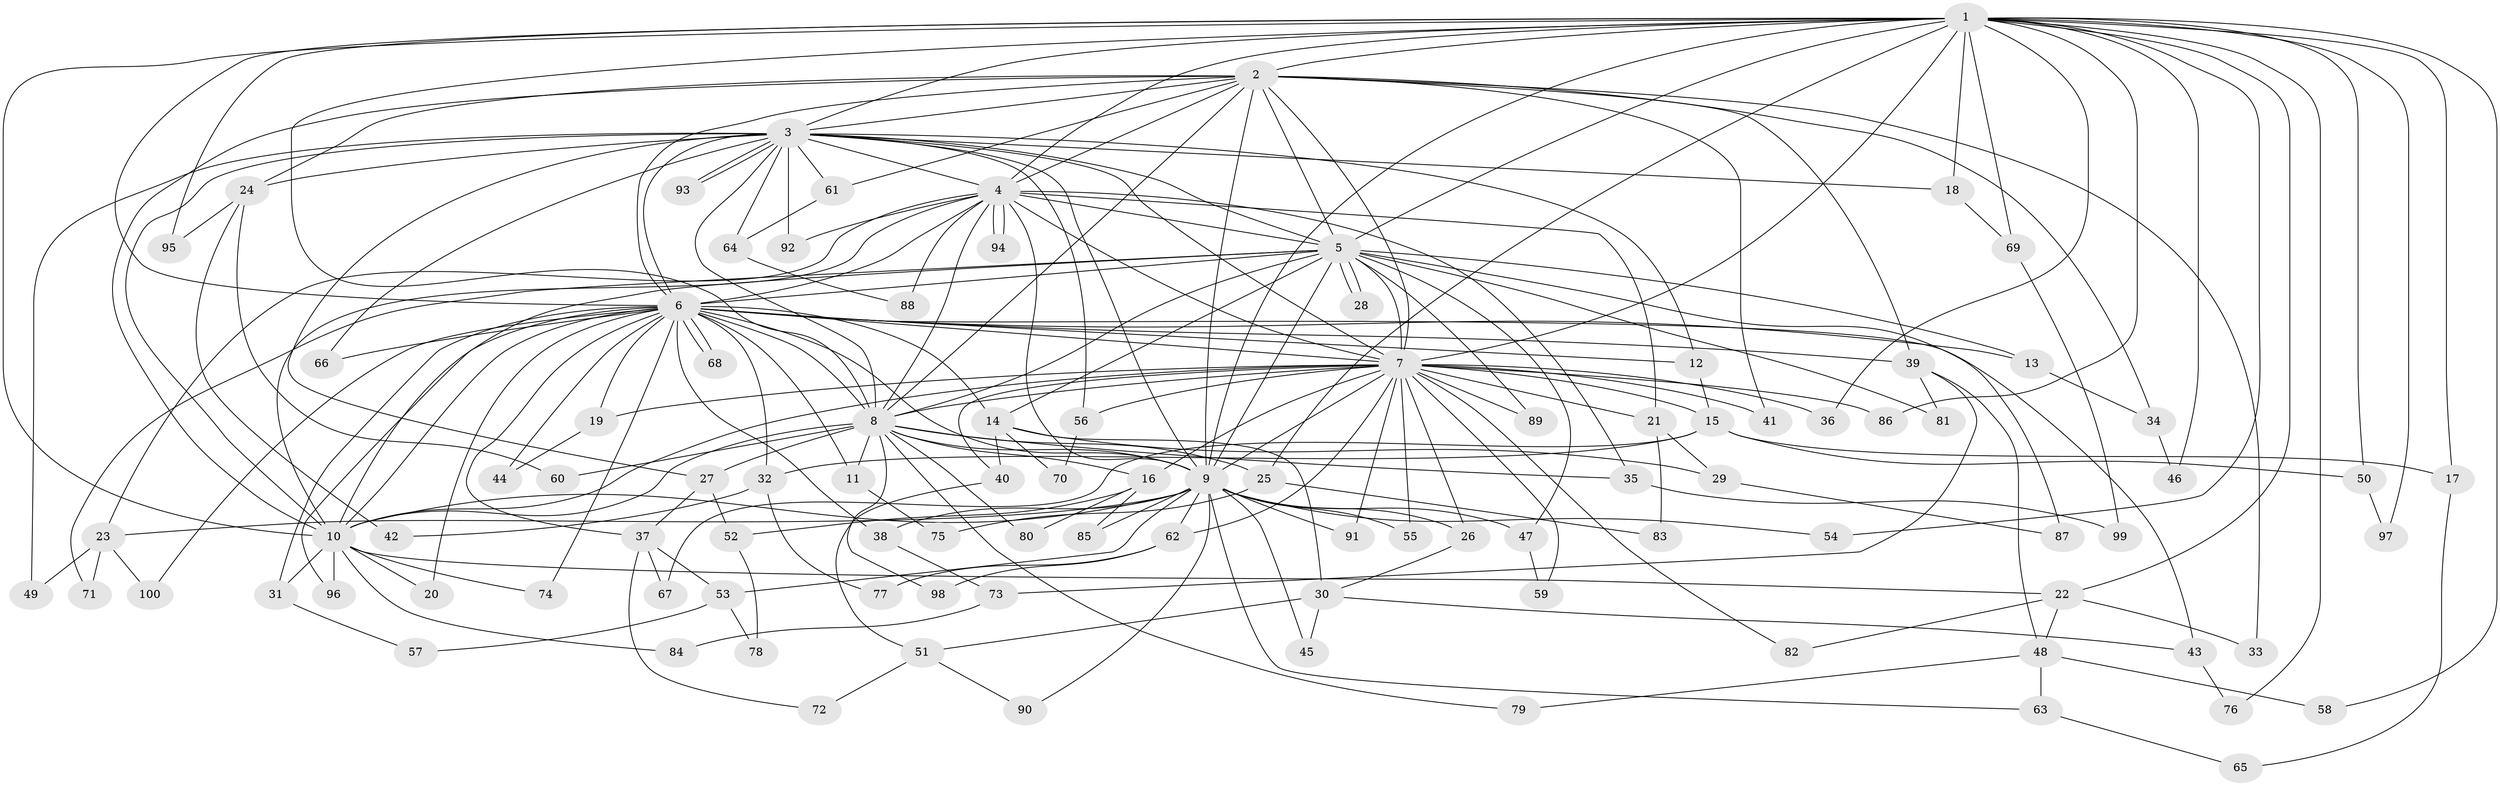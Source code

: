 // coarse degree distribution, {20: 0.028169014084507043, 11: 0.014084507042253521, 28: 0.014084507042253521, 13: 0.014084507042253521, 24: 0.014084507042253521, 27: 0.014084507042253521, 12: 0.014084507042253521, 3: 0.2535211267605634, 7: 0.028169014084507043, 4: 0.09859154929577464, 2: 0.4225352112676056, 5: 0.07042253521126761, 6: 0.014084507042253521}
// Generated by graph-tools (version 1.1) at 2025/23/03/03/25 07:23:42]
// undirected, 100 vertices, 225 edges
graph export_dot {
graph [start="1"]
  node [color=gray90,style=filled];
  1;
  2;
  3;
  4;
  5;
  6;
  7;
  8;
  9;
  10;
  11;
  12;
  13;
  14;
  15;
  16;
  17;
  18;
  19;
  20;
  21;
  22;
  23;
  24;
  25;
  26;
  27;
  28;
  29;
  30;
  31;
  32;
  33;
  34;
  35;
  36;
  37;
  38;
  39;
  40;
  41;
  42;
  43;
  44;
  45;
  46;
  47;
  48;
  49;
  50;
  51;
  52;
  53;
  54;
  55;
  56;
  57;
  58;
  59;
  60;
  61;
  62;
  63;
  64;
  65;
  66;
  67;
  68;
  69;
  70;
  71;
  72;
  73;
  74;
  75;
  76;
  77;
  78;
  79;
  80;
  81;
  82;
  83;
  84;
  85;
  86;
  87;
  88;
  89;
  90;
  91;
  92;
  93;
  94;
  95;
  96;
  97;
  98;
  99;
  100;
  1 -- 2;
  1 -- 3;
  1 -- 4;
  1 -- 5;
  1 -- 6;
  1 -- 7;
  1 -- 8;
  1 -- 9;
  1 -- 10;
  1 -- 17;
  1 -- 18;
  1 -- 22;
  1 -- 25;
  1 -- 36;
  1 -- 46;
  1 -- 50;
  1 -- 54;
  1 -- 58;
  1 -- 69;
  1 -- 76;
  1 -- 86;
  1 -- 95;
  1 -- 97;
  2 -- 3;
  2 -- 4;
  2 -- 5;
  2 -- 6;
  2 -- 7;
  2 -- 8;
  2 -- 9;
  2 -- 10;
  2 -- 24;
  2 -- 33;
  2 -- 34;
  2 -- 39;
  2 -- 41;
  2 -- 61;
  3 -- 4;
  3 -- 5;
  3 -- 6;
  3 -- 7;
  3 -- 8;
  3 -- 9;
  3 -- 10;
  3 -- 12;
  3 -- 18;
  3 -- 24;
  3 -- 27;
  3 -- 49;
  3 -- 56;
  3 -- 61;
  3 -- 64;
  3 -- 66;
  3 -- 92;
  3 -- 93;
  3 -- 93;
  4 -- 5;
  4 -- 6;
  4 -- 7;
  4 -- 8;
  4 -- 9;
  4 -- 10;
  4 -- 21;
  4 -- 23;
  4 -- 35;
  4 -- 88;
  4 -- 92;
  4 -- 94;
  4 -- 94;
  5 -- 6;
  5 -- 7;
  5 -- 8;
  5 -- 9;
  5 -- 10;
  5 -- 13;
  5 -- 14;
  5 -- 28;
  5 -- 28;
  5 -- 47;
  5 -- 71;
  5 -- 81;
  5 -- 87;
  5 -- 89;
  6 -- 7;
  6 -- 8;
  6 -- 9;
  6 -- 10;
  6 -- 11;
  6 -- 12;
  6 -- 13;
  6 -- 14;
  6 -- 19;
  6 -- 20;
  6 -- 31;
  6 -- 32;
  6 -- 37;
  6 -- 38;
  6 -- 39;
  6 -- 43;
  6 -- 44;
  6 -- 66;
  6 -- 68;
  6 -- 68;
  6 -- 74;
  6 -- 96;
  6 -- 100;
  7 -- 8;
  7 -- 9;
  7 -- 10;
  7 -- 15;
  7 -- 16;
  7 -- 19;
  7 -- 21;
  7 -- 26;
  7 -- 36;
  7 -- 40;
  7 -- 41;
  7 -- 55;
  7 -- 56;
  7 -- 59;
  7 -- 62;
  7 -- 82;
  7 -- 86;
  7 -- 89;
  7 -- 91;
  8 -- 9;
  8 -- 10;
  8 -- 11;
  8 -- 16;
  8 -- 25;
  8 -- 27;
  8 -- 35;
  8 -- 60;
  8 -- 79;
  8 -- 80;
  8 -- 98;
  9 -- 10;
  9 -- 23;
  9 -- 26;
  9 -- 38;
  9 -- 45;
  9 -- 47;
  9 -- 53;
  9 -- 54;
  9 -- 55;
  9 -- 62;
  9 -- 63;
  9 -- 85;
  9 -- 90;
  9 -- 91;
  10 -- 20;
  10 -- 22;
  10 -- 31;
  10 -- 74;
  10 -- 84;
  10 -- 96;
  11 -- 75;
  12 -- 15;
  13 -- 34;
  14 -- 29;
  14 -- 30;
  14 -- 40;
  14 -- 70;
  15 -- 17;
  15 -- 32;
  15 -- 50;
  15 -- 67;
  16 -- 52;
  16 -- 80;
  16 -- 85;
  17 -- 65;
  18 -- 69;
  19 -- 44;
  21 -- 29;
  21 -- 83;
  22 -- 33;
  22 -- 48;
  22 -- 82;
  23 -- 49;
  23 -- 71;
  23 -- 100;
  24 -- 42;
  24 -- 60;
  24 -- 95;
  25 -- 75;
  25 -- 83;
  26 -- 30;
  27 -- 37;
  27 -- 52;
  29 -- 87;
  30 -- 43;
  30 -- 45;
  30 -- 51;
  31 -- 57;
  32 -- 42;
  32 -- 77;
  34 -- 46;
  35 -- 99;
  37 -- 53;
  37 -- 67;
  37 -- 72;
  38 -- 73;
  39 -- 48;
  39 -- 73;
  39 -- 81;
  40 -- 51;
  43 -- 76;
  47 -- 59;
  48 -- 58;
  48 -- 63;
  48 -- 79;
  50 -- 97;
  51 -- 72;
  51 -- 90;
  52 -- 78;
  53 -- 57;
  53 -- 78;
  56 -- 70;
  61 -- 64;
  62 -- 77;
  62 -- 98;
  63 -- 65;
  64 -- 88;
  69 -- 99;
  73 -- 84;
}
